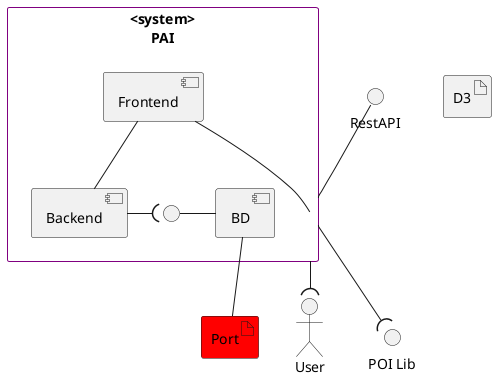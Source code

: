 @startuml

skinparam rectangle {
  BorderColor Purple
  BackgroundColor White
}

' Elementos externos
actor User

artifact D3
artifact Port #red
interface "POI Lib" as POI
 interface "RestAPI" as RESTAPI

' Sistema (PAI)
rectangle "<system>\nPAI" as SystemBox {
  component Frontend
  component Backend
  component BD
  interface " " as I1
}

' Ligações externas — fora da caixa
SystemBox  --( User
POI )-up-SystemBox
RESTAPI -- SystemBox



' Ligações internas — dentro da caixa
Frontend -- Backend
Frontend -- SystemBox
Backend -( I1
BD -- Port
I1 - BD

@enduml
